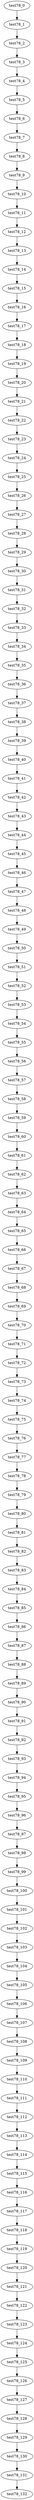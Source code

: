 digraph G {
test78_0->test78_1;
test78_1->test78_2;
test78_2->test78_3;
test78_3->test78_4;
test78_4->test78_5;
test78_5->test78_6;
test78_6->test78_7;
test78_7->test78_8;
test78_8->test78_9;
test78_9->test78_10;
test78_10->test78_11;
test78_11->test78_12;
test78_12->test78_13;
test78_13->test78_14;
test78_14->test78_15;
test78_15->test78_16;
test78_16->test78_17;
test78_17->test78_18;
test78_18->test78_19;
test78_19->test78_20;
test78_20->test78_21;
test78_21->test78_22;
test78_22->test78_23;
test78_23->test78_24;
test78_24->test78_25;
test78_25->test78_26;
test78_26->test78_27;
test78_27->test78_28;
test78_28->test78_29;
test78_29->test78_30;
test78_30->test78_31;
test78_31->test78_32;
test78_32->test78_33;
test78_33->test78_34;
test78_34->test78_35;
test78_35->test78_36;
test78_36->test78_37;
test78_37->test78_38;
test78_38->test78_39;
test78_39->test78_40;
test78_40->test78_41;
test78_41->test78_42;
test78_42->test78_43;
test78_43->test78_44;
test78_44->test78_45;
test78_45->test78_46;
test78_46->test78_47;
test78_47->test78_48;
test78_48->test78_49;
test78_49->test78_50;
test78_50->test78_51;
test78_51->test78_52;
test78_52->test78_53;
test78_53->test78_54;
test78_54->test78_55;
test78_55->test78_56;
test78_56->test78_57;
test78_57->test78_58;
test78_58->test78_59;
test78_59->test78_60;
test78_60->test78_61;
test78_61->test78_62;
test78_62->test78_63;
test78_63->test78_64;
test78_64->test78_65;
test78_65->test78_66;
test78_66->test78_67;
test78_67->test78_68;
test78_68->test78_69;
test78_69->test78_70;
test78_70->test78_71;
test78_71->test78_72;
test78_72->test78_73;
test78_73->test78_74;
test78_74->test78_75;
test78_75->test78_76;
test78_76->test78_77;
test78_77->test78_78;
test78_78->test78_79;
test78_79->test78_80;
test78_80->test78_81;
test78_81->test78_82;
test78_82->test78_83;
test78_83->test78_84;
test78_84->test78_85;
test78_85->test78_86;
test78_86->test78_87;
test78_87->test78_88;
test78_88->test78_89;
test78_89->test78_90;
test78_90->test78_91;
test78_91->test78_92;
test78_92->test78_93;
test78_93->test78_94;
test78_94->test78_95;
test78_95->test78_96;
test78_96->test78_97;
test78_97->test78_98;
test78_98->test78_99;
test78_99->test78_100;
test78_100->test78_101;
test78_101->test78_102;
test78_102->test78_103;
test78_103->test78_104;
test78_104->test78_105;
test78_105->test78_106;
test78_106->test78_107;
test78_107->test78_108;
test78_108->test78_109;
test78_109->test78_110;
test78_110->test78_111;
test78_111->test78_112;
test78_112->test78_113;
test78_113->test78_114;
test78_114->test78_115;
test78_115->test78_116;
test78_116->test78_117;
test78_117->test78_118;
test78_118->test78_119;
test78_119->test78_120;
test78_120->test78_121;
test78_121->test78_122;
test78_122->test78_123;
test78_123->test78_124;
test78_124->test78_125;
test78_125->test78_126;
test78_126->test78_127;
test78_127->test78_128;
test78_128->test78_129;
test78_129->test78_130;
test78_130->test78_131;
test78_131->test78_132;

}
